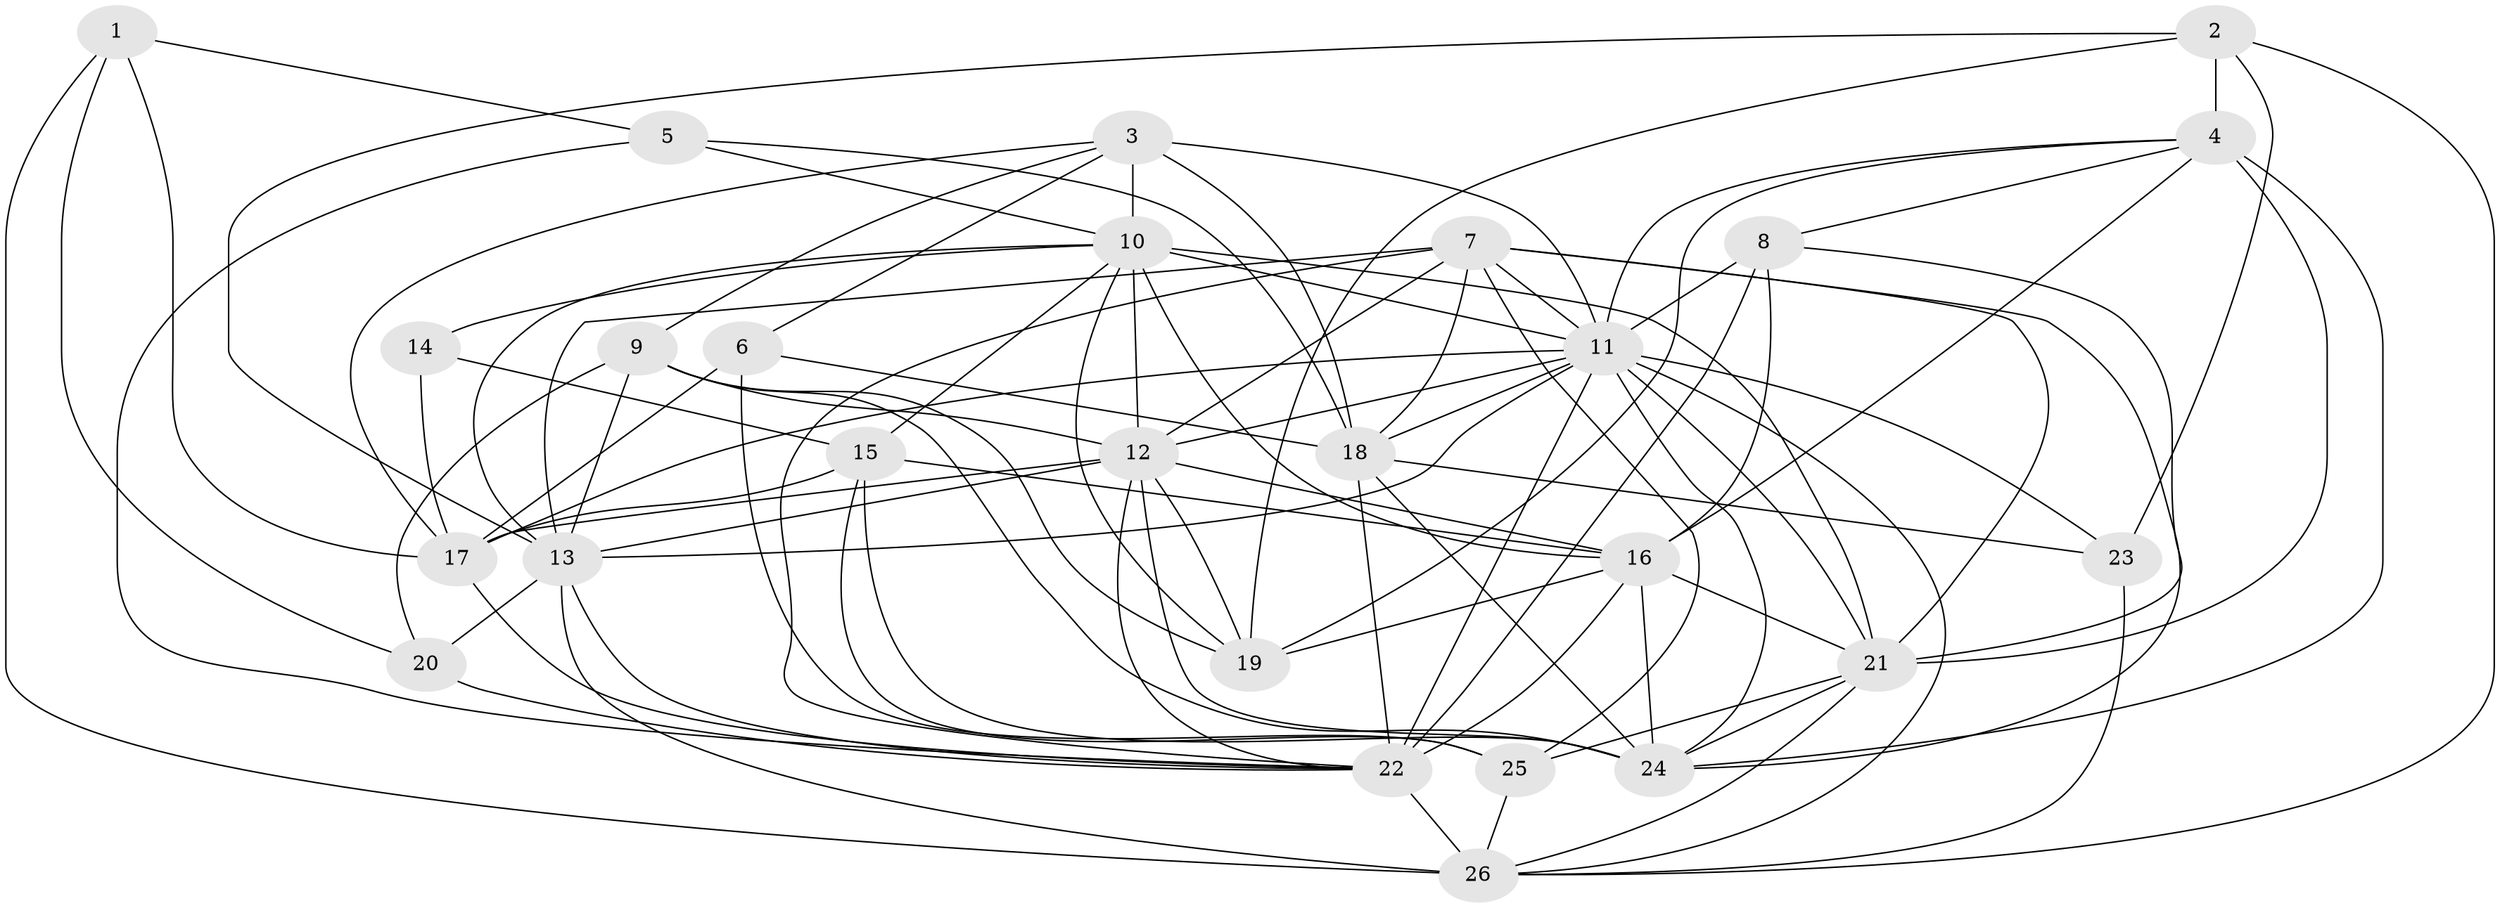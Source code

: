 // original degree distribution, {6: 0.09411764705882353, 7: 0.058823529411764705, 3: 0.3058823529411765, 2: 0.1411764705882353, 4: 0.25882352941176473, 5: 0.11764705882352941, 8: 0.011764705882352941, 9: 0.011764705882352941}
// Generated by graph-tools (version 1.1) at 2025/37/03/04/25 23:37:05]
// undirected, 26 vertices, 91 edges
graph export_dot {
  node [color=gray90,style=filled];
  1;
  2;
  3;
  4;
  5;
  6;
  7;
  8;
  9;
  10;
  11;
  12;
  13;
  14;
  15;
  16;
  17;
  18;
  19;
  20;
  21;
  22;
  23;
  24;
  25;
  26;
  1 -- 5 [weight=1.0];
  1 -- 17 [weight=1.0];
  1 -- 20 [weight=1.0];
  1 -- 26 [weight=1.0];
  2 -- 4 [weight=1.0];
  2 -- 13 [weight=1.0];
  2 -- 19 [weight=1.0];
  2 -- 23 [weight=1.0];
  2 -- 26 [weight=1.0];
  3 -- 6 [weight=1.0];
  3 -- 9 [weight=1.0];
  3 -- 10 [weight=1.0];
  3 -- 11 [weight=1.0];
  3 -- 17 [weight=2.0];
  3 -- 18 [weight=3.0];
  4 -- 8 [weight=1.0];
  4 -- 11 [weight=1.0];
  4 -- 16 [weight=1.0];
  4 -- 19 [weight=1.0];
  4 -- 21 [weight=2.0];
  4 -- 24 [weight=1.0];
  5 -- 10 [weight=1.0];
  5 -- 18 [weight=1.0];
  5 -- 22 [weight=1.0];
  6 -- 17 [weight=1.0];
  6 -- 18 [weight=1.0];
  6 -- 25 [weight=1.0];
  7 -- 11 [weight=1.0];
  7 -- 12 [weight=1.0];
  7 -- 13 [weight=1.0];
  7 -- 18 [weight=1.0];
  7 -- 21 [weight=2.0];
  7 -- 22 [weight=2.0];
  7 -- 24 [weight=1.0];
  7 -- 25 [weight=1.0];
  8 -- 11 [weight=3.0];
  8 -- 16 [weight=1.0];
  8 -- 21 [weight=1.0];
  8 -- 22 [weight=1.0];
  9 -- 12 [weight=1.0];
  9 -- 13 [weight=1.0];
  9 -- 19 [weight=2.0];
  9 -- 20 [weight=1.0];
  9 -- 24 [weight=1.0];
  10 -- 11 [weight=2.0];
  10 -- 12 [weight=2.0];
  10 -- 13 [weight=1.0];
  10 -- 14 [weight=1.0];
  10 -- 15 [weight=1.0];
  10 -- 16 [weight=1.0];
  10 -- 19 [weight=1.0];
  10 -- 21 [weight=1.0];
  11 -- 12 [weight=1.0];
  11 -- 13 [weight=1.0];
  11 -- 17 [weight=1.0];
  11 -- 18 [weight=2.0];
  11 -- 21 [weight=1.0];
  11 -- 22 [weight=2.0];
  11 -- 23 [weight=1.0];
  11 -- 24 [weight=1.0];
  11 -- 26 [weight=1.0];
  12 -- 13 [weight=1.0];
  12 -- 16 [weight=1.0];
  12 -- 17 [weight=1.0];
  12 -- 19 [weight=1.0];
  12 -- 22 [weight=1.0];
  12 -- 24 [weight=1.0];
  13 -- 20 [weight=2.0];
  13 -- 22 [weight=1.0];
  13 -- 26 [weight=2.0];
  14 -- 15 [weight=1.0];
  14 -- 17 [weight=1.0];
  15 -- 16 [weight=1.0];
  15 -- 17 [weight=1.0];
  15 -- 24 [weight=2.0];
  15 -- 25 [weight=1.0];
  16 -- 19 [weight=1.0];
  16 -- 21 [weight=1.0];
  16 -- 22 [weight=1.0];
  16 -- 24 [weight=1.0];
  17 -- 22 [weight=1.0];
  18 -- 22 [weight=2.0];
  18 -- 23 [weight=1.0];
  18 -- 24 [weight=1.0];
  20 -- 22 [weight=1.0];
  21 -- 24 [weight=1.0];
  21 -- 25 [weight=2.0];
  21 -- 26 [weight=1.0];
  22 -- 26 [weight=2.0];
  23 -- 26 [weight=1.0];
  25 -- 26 [weight=1.0];
}
